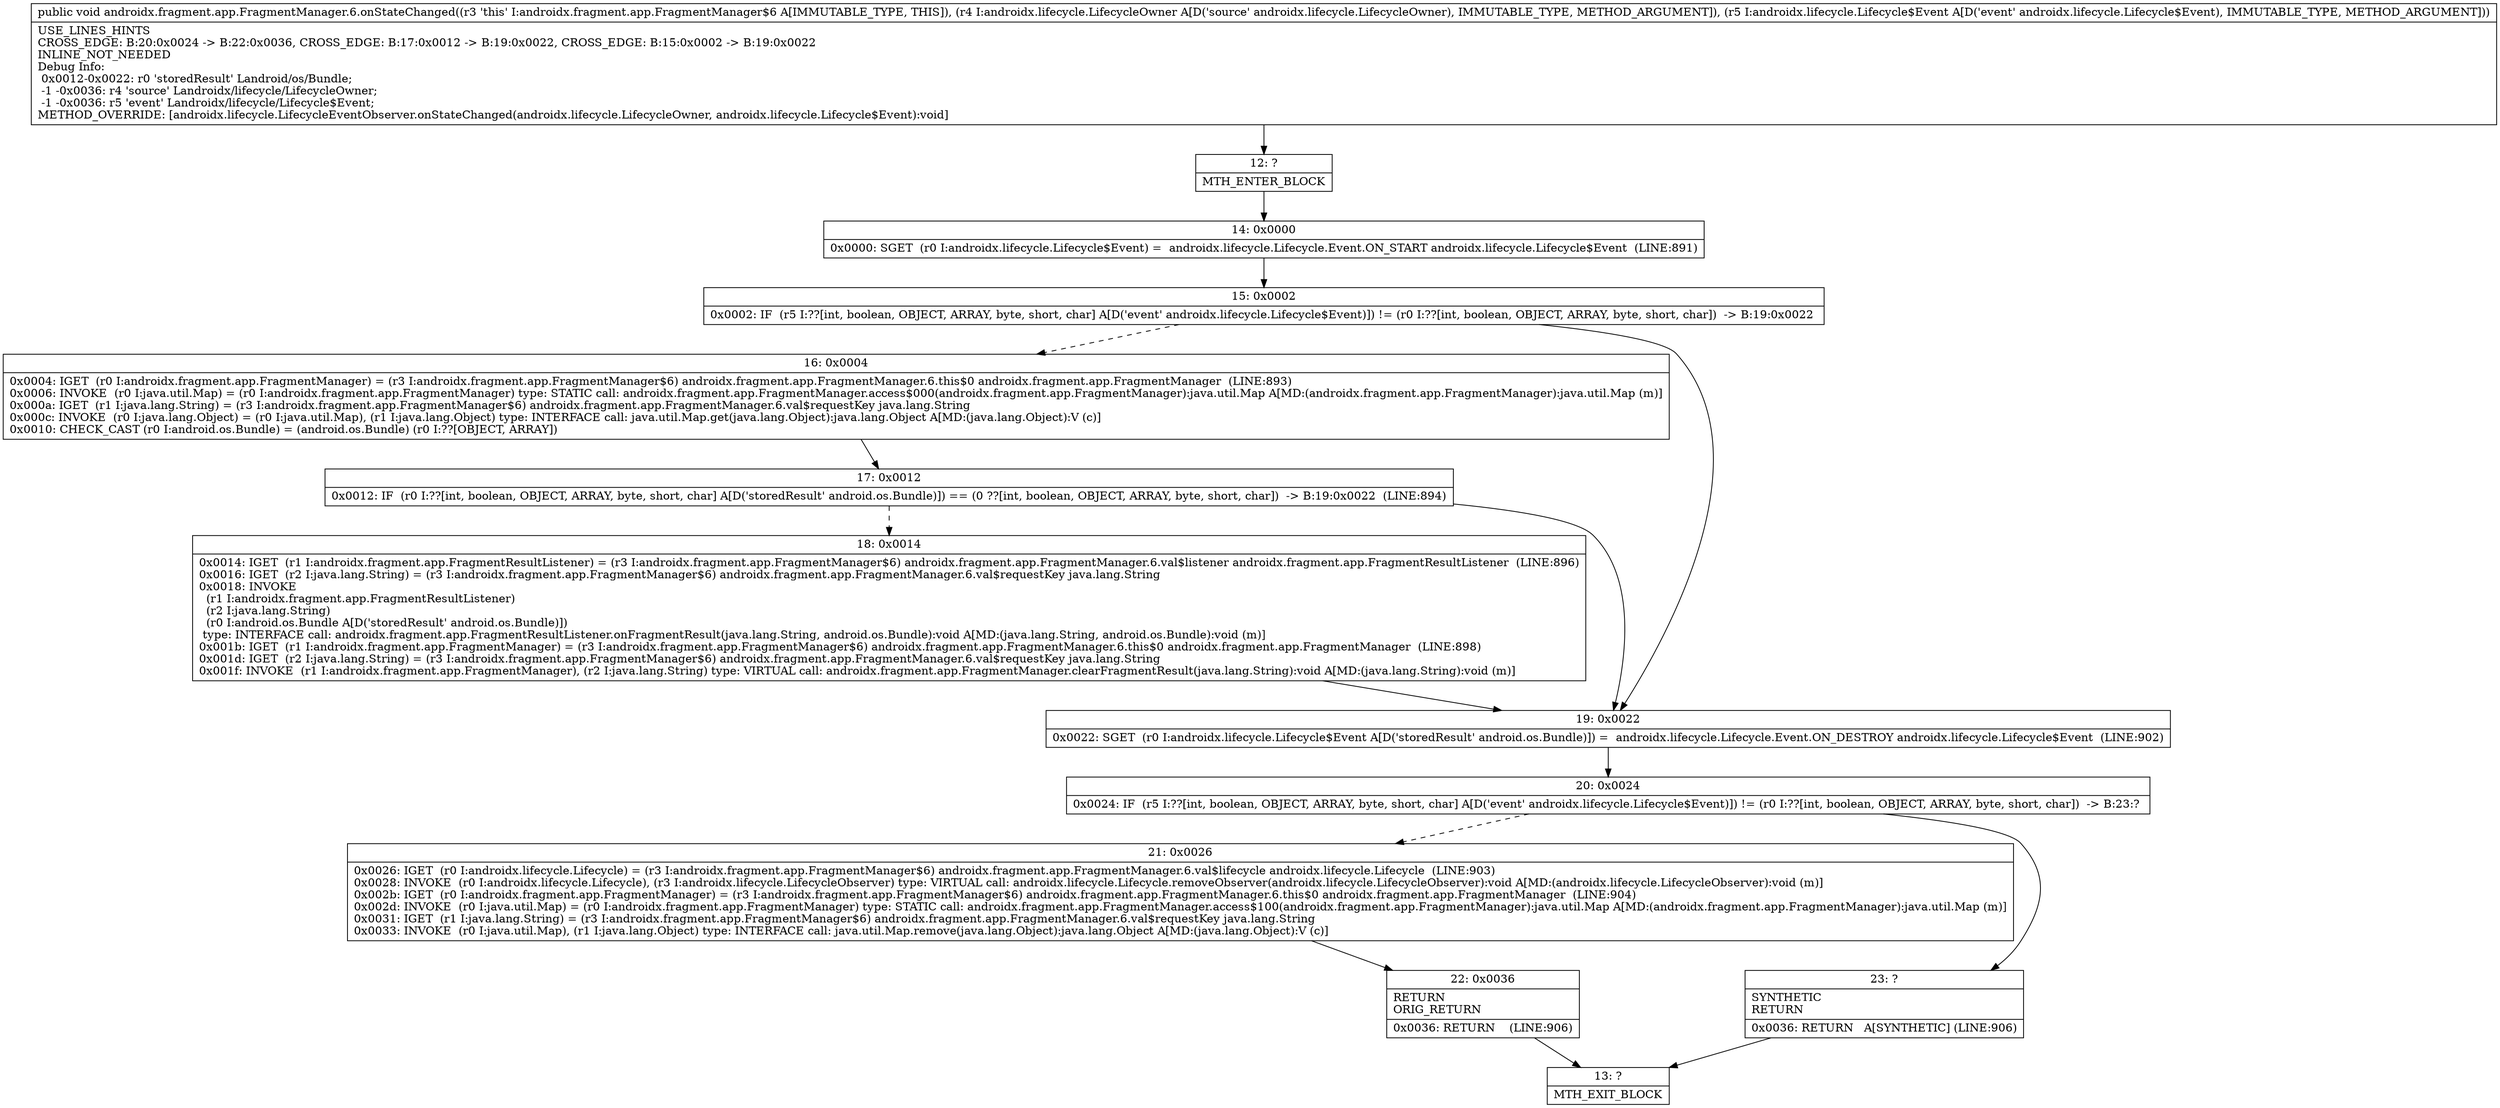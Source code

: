 digraph "CFG forandroidx.fragment.app.FragmentManager.6.onStateChanged(Landroidx\/lifecycle\/LifecycleOwner;Landroidx\/lifecycle\/Lifecycle$Event;)V" {
Node_12 [shape=record,label="{12\:\ ?|MTH_ENTER_BLOCK\l}"];
Node_14 [shape=record,label="{14\:\ 0x0000|0x0000: SGET  (r0 I:androidx.lifecycle.Lifecycle$Event) =  androidx.lifecycle.Lifecycle.Event.ON_START androidx.lifecycle.Lifecycle$Event  (LINE:891)\l}"];
Node_15 [shape=record,label="{15\:\ 0x0002|0x0002: IF  (r5 I:??[int, boolean, OBJECT, ARRAY, byte, short, char] A[D('event' androidx.lifecycle.Lifecycle$Event)]) != (r0 I:??[int, boolean, OBJECT, ARRAY, byte, short, char])  \-\> B:19:0x0022 \l}"];
Node_16 [shape=record,label="{16\:\ 0x0004|0x0004: IGET  (r0 I:androidx.fragment.app.FragmentManager) = (r3 I:androidx.fragment.app.FragmentManager$6) androidx.fragment.app.FragmentManager.6.this$0 androidx.fragment.app.FragmentManager  (LINE:893)\l0x0006: INVOKE  (r0 I:java.util.Map) = (r0 I:androidx.fragment.app.FragmentManager) type: STATIC call: androidx.fragment.app.FragmentManager.access$000(androidx.fragment.app.FragmentManager):java.util.Map A[MD:(androidx.fragment.app.FragmentManager):java.util.Map (m)]\l0x000a: IGET  (r1 I:java.lang.String) = (r3 I:androidx.fragment.app.FragmentManager$6) androidx.fragment.app.FragmentManager.6.val$requestKey java.lang.String \l0x000c: INVOKE  (r0 I:java.lang.Object) = (r0 I:java.util.Map), (r1 I:java.lang.Object) type: INTERFACE call: java.util.Map.get(java.lang.Object):java.lang.Object A[MD:(java.lang.Object):V (c)]\l0x0010: CHECK_CAST (r0 I:android.os.Bundle) = (android.os.Bundle) (r0 I:??[OBJECT, ARRAY]) \l}"];
Node_17 [shape=record,label="{17\:\ 0x0012|0x0012: IF  (r0 I:??[int, boolean, OBJECT, ARRAY, byte, short, char] A[D('storedResult' android.os.Bundle)]) == (0 ??[int, boolean, OBJECT, ARRAY, byte, short, char])  \-\> B:19:0x0022  (LINE:894)\l}"];
Node_18 [shape=record,label="{18\:\ 0x0014|0x0014: IGET  (r1 I:androidx.fragment.app.FragmentResultListener) = (r3 I:androidx.fragment.app.FragmentManager$6) androidx.fragment.app.FragmentManager.6.val$listener androidx.fragment.app.FragmentResultListener  (LINE:896)\l0x0016: IGET  (r2 I:java.lang.String) = (r3 I:androidx.fragment.app.FragmentManager$6) androidx.fragment.app.FragmentManager.6.val$requestKey java.lang.String \l0x0018: INVOKE  \l  (r1 I:androidx.fragment.app.FragmentResultListener)\l  (r2 I:java.lang.String)\l  (r0 I:android.os.Bundle A[D('storedResult' android.os.Bundle)])\l type: INTERFACE call: androidx.fragment.app.FragmentResultListener.onFragmentResult(java.lang.String, android.os.Bundle):void A[MD:(java.lang.String, android.os.Bundle):void (m)]\l0x001b: IGET  (r1 I:androidx.fragment.app.FragmentManager) = (r3 I:androidx.fragment.app.FragmentManager$6) androidx.fragment.app.FragmentManager.6.this$0 androidx.fragment.app.FragmentManager  (LINE:898)\l0x001d: IGET  (r2 I:java.lang.String) = (r3 I:androidx.fragment.app.FragmentManager$6) androidx.fragment.app.FragmentManager.6.val$requestKey java.lang.String \l0x001f: INVOKE  (r1 I:androidx.fragment.app.FragmentManager), (r2 I:java.lang.String) type: VIRTUAL call: androidx.fragment.app.FragmentManager.clearFragmentResult(java.lang.String):void A[MD:(java.lang.String):void (m)]\l}"];
Node_19 [shape=record,label="{19\:\ 0x0022|0x0022: SGET  (r0 I:androidx.lifecycle.Lifecycle$Event A[D('storedResult' android.os.Bundle)]) =  androidx.lifecycle.Lifecycle.Event.ON_DESTROY androidx.lifecycle.Lifecycle$Event  (LINE:902)\l}"];
Node_20 [shape=record,label="{20\:\ 0x0024|0x0024: IF  (r5 I:??[int, boolean, OBJECT, ARRAY, byte, short, char] A[D('event' androidx.lifecycle.Lifecycle$Event)]) != (r0 I:??[int, boolean, OBJECT, ARRAY, byte, short, char])  \-\> B:23:? \l}"];
Node_21 [shape=record,label="{21\:\ 0x0026|0x0026: IGET  (r0 I:androidx.lifecycle.Lifecycle) = (r3 I:androidx.fragment.app.FragmentManager$6) androidx.fragment.app.FragmentManager.6.val$lifecycle androidx.lifecycle.Lifecycle  (LINE:903)\l0x0028: INVOKE  (r0 I:androidx.lifecycle.Lifecycle), (r3 I:androidx.lifecycle.LifecycleObserver) type: VIRTUAL call: androidx.lifecycle.Lifecycle.removeObserver(androidx.lifecycle.LifecycleObserver):void A[MD:(androidx.lifecycle.LifecycleObserver):void (m)]\l0x002b: IGET  (r0 I:androidx.fragment.app.FragmentManager) = (r3 I:androidx.fragment.app.FragmentManager$6) androidx.fragment.app.FragmentManager.6.this$0 androidx.fragment.app.FragmentManager  (LINE:904)\l0x002d: INVOKE  (r0 I:java.util.Map) = (r0 I:androidx.fragment.app.FragmentManager) type: STATIC call: androidx.fragment.app.FragmentManager.access$100(androidx.fragment.app.FragmentManager):java.util.Map A[MD:(androidx.fragment.app.FragmentManager):java.util.Map (m)]\l0x0031: IGET  (r1 I:java.lang.String) = (r3 I:androidx.fragment.app.FragmentManager$6) androidx.fragment.app.FragmentManager.6.val$requestKey java.lang.String \l0x0033: INVOKE  (r0 I:java.util.Map), (r1 I:java.lang.Object) type: INTERFACE call: java.util.Map.remove(java.lang.Object):java.lang.Object A[MD:(java.lang.Object):V (c)]\l}"];
Node_22 [shape=record,label="{22\:\ 0x0036|RETURN\lORIG_RETURN\l|0x0036: RETURN    (LINE:906)\l}"];
Node_13 [shape=record,label="{13\:\ ?|MTH_EXIT_BLOCK\l}"];
Node_23 [shape=record,label="{23\:\ ?|SYNTHETIC\lRETURN\l|0x0036: RETURN   A[SYNTHETIC] (LINE:906)\l}"];
MethodNode[shape=record,label="{public void androidx.fragment.app.FragmentManager.6.onStateChanged((r3 'this' I:androidx.fragment.app.FragmentManager$6 A[IMMUTABLE_TYPE, THIS]), (r4 I:androidx.lifecycle.LifecycleOwner A[D('source' androidx.lifecycle.LifecycleOwner), IMMUTABLE_TYPE, METHOD_ARGUMENT]), (r5 I:androidx.lifecycle.Lifecycle$Event A[D('event' androidx.lifecycle.Lifecycle$Event), IMMUTABLE_TYPE, METHOD_ARGUMENT]))  | USE_LINES_HINTS\lCROSS_EDGE: B:20:0x0024 \-\> B:22:0x0036, CROSS_EDGE: B:17:0x0012 \-\> B:19:0x0022, CROSS_EDGE: B:15:0x0002 \-\> B:19:0x0022\lINLINE_NOT_NEEDED\lDebug Info:\l  0x0012\-0x0022: r0 'storedResult' Landroid\/os\/Bundle;\l  \-1 \-0x0036: r4 'source' Landroidx\/lifecycle\/LifecycleOwner;\l  \-1 \-0x0036: r5 'event' Landroidx\/lifecycle\/Lifecycle$Event;\lMETHOD_OVERRIDE: [androidx.lifecycle.LifecycleEventObserver.onStateChanged(androidx.lifecycle.LifecycleOwner, androidx.lifecycle.Lifecycle$Event):void]\l}"];
MethodNode -> Node_12;Node_12 -> Node_14;
Node_14 -> Node_15;
Node_15 -> Node_16[style=dashed];
Node_15 -> Node_19;
Node_16 -> Node_17;
Node_17 -> Node_18[style=dashed];
Node_17 -> Node_19;
Node_18 -> Node_19;
Node_19 -> Node_20;
Node_20 -> Node_21[style=dashed];
Node_20 -> Node_23;
Node_21 -> Node_22;
Node_22 -> Node_13;
Node_23 -> Node_13;
}

